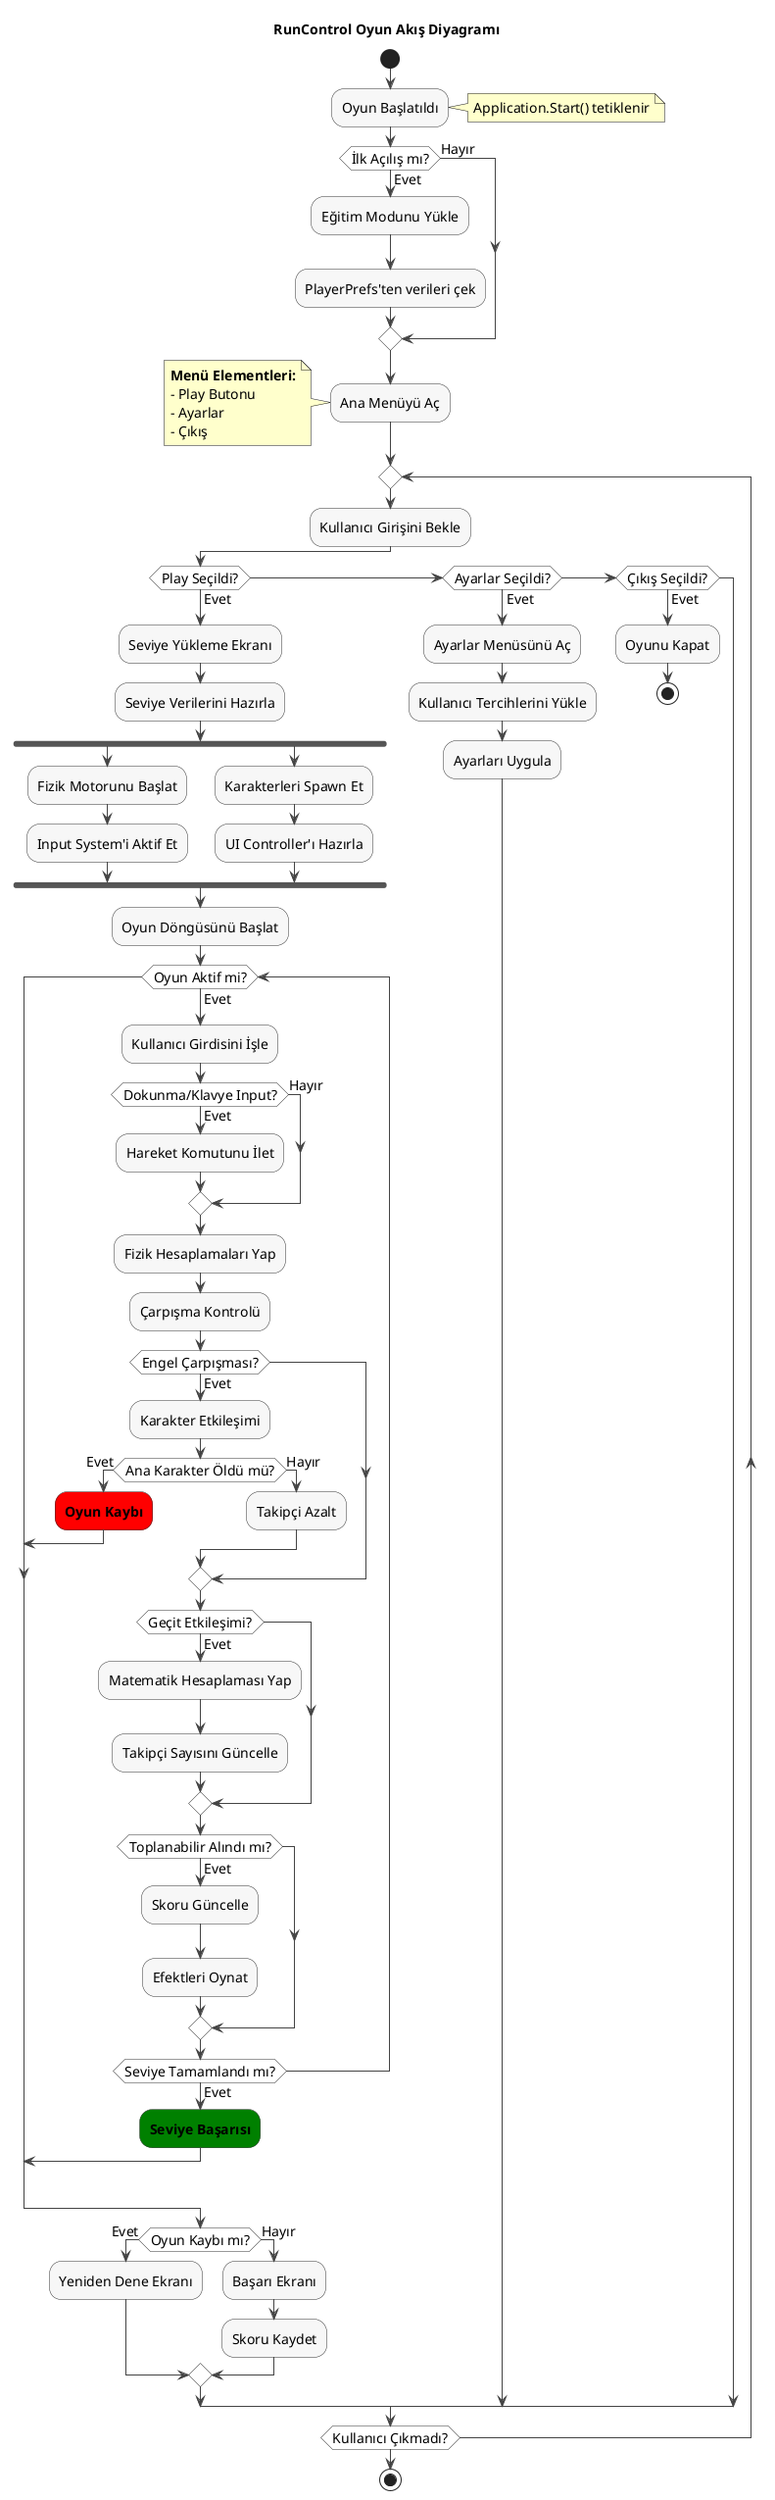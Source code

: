@startuml RunControl_IşAkışDiyagramı
title RunControl Oyun Akış Diyagramı

skinparam {
  defaultFontName Arial
  defaultFontSize 14
  ArrowColor #444444
  ActivityBackgroundColor #F7F7F7
  ActivityBorderColor #333333
  ActivityDiamondBackgroundColor #FFFFFF
  NoteBackgroundColor #FFFFCC
}

start

:Oyun Başlatıldı;
note right: Application.Start() tetiklenir

if (İlk Açılış mı?) then (Evet)
  :Eğitim Modunu Yükle;
  :PlayerPrefs'ten verileri çek;
else (Hayır)
endif

:Ana Menüyü Aç;
note left
  **Menü Elementleri:**
  - Play Butonu
  - Ayarlar
  - Çıkış
end note

repeat
  :Kullanıcı Girişini Bekle;
  
  if (Play Seçildi?) then (Evet)
    :Seviye Yükleme Ekranı;
    :Seviye Verilerini Hazırla;
    
    fork
      :Fizik Motorunu Başlat;
      :Input System'i Aktif Et;
    fork again
      :Karakterleri Spawn Et;
      :UI Controller'ı Hazırla;
    end fork
    
    :Oyun Döngüsünü Başlat;
    
    while (Oyun Aktif mi?) is (Evet)
      :Kullanıcı Girdisini İşle;
      
      if (Dokunma/Klavye Input?) then (Evet)
        :Hareket Komutunu İlet;
      else (Hayır)
      endif
      
      :Fizik Hesaplamaları Yap;
      :Çarpışma Kontrolü;
      
      if (Engel Çarpışması?) then (Evet)
        :Karakter Etkileşimi;
        if (Ana Karakter Öldü mü?) then (Evet)
          #red:**Oyun Kaybı**;
          break
        else (Hayır)
          :Takipçi Azalt;
        endif
      endif
      
      if (Geçit Etkileşimi?) then (Evet)
        :Matematik Hesaplaması Yap;
        :Takipçi Sayısını Güncelle;
      endif
      
      if (Toplanabilir Alındı mı?) then (Evet)
        :Skoru Güncelle;
        :Efektleri Oynat;
      endif
      
      if (Seviye Tamamlandı mı?) then (Evet)
        #green:**Seviye Başarısı**;
        break
      endif
    endwhile
    
    if (Oyun Kaybı mı?) then (Evet)
      :Yeniden Dene Ekranı;
    else (Hayır)
      :Başarı Ekranı;
      :Skoru Kaydet;
    endif
    
  elseif (Ayarlar Seçildi?) then (Evet)
    :Ayarlar Menüsünü Aç;
    :Kullanıcı Tercihlerini Yükle;
    :Ayarları Uygula;
  elseif (Çıkış Seçildi?) then (Evet)
    :Oyunu Kapat;
    stop
  endif
repeat while (Kullanıcı Çıkmadı?)

stop

@enduml